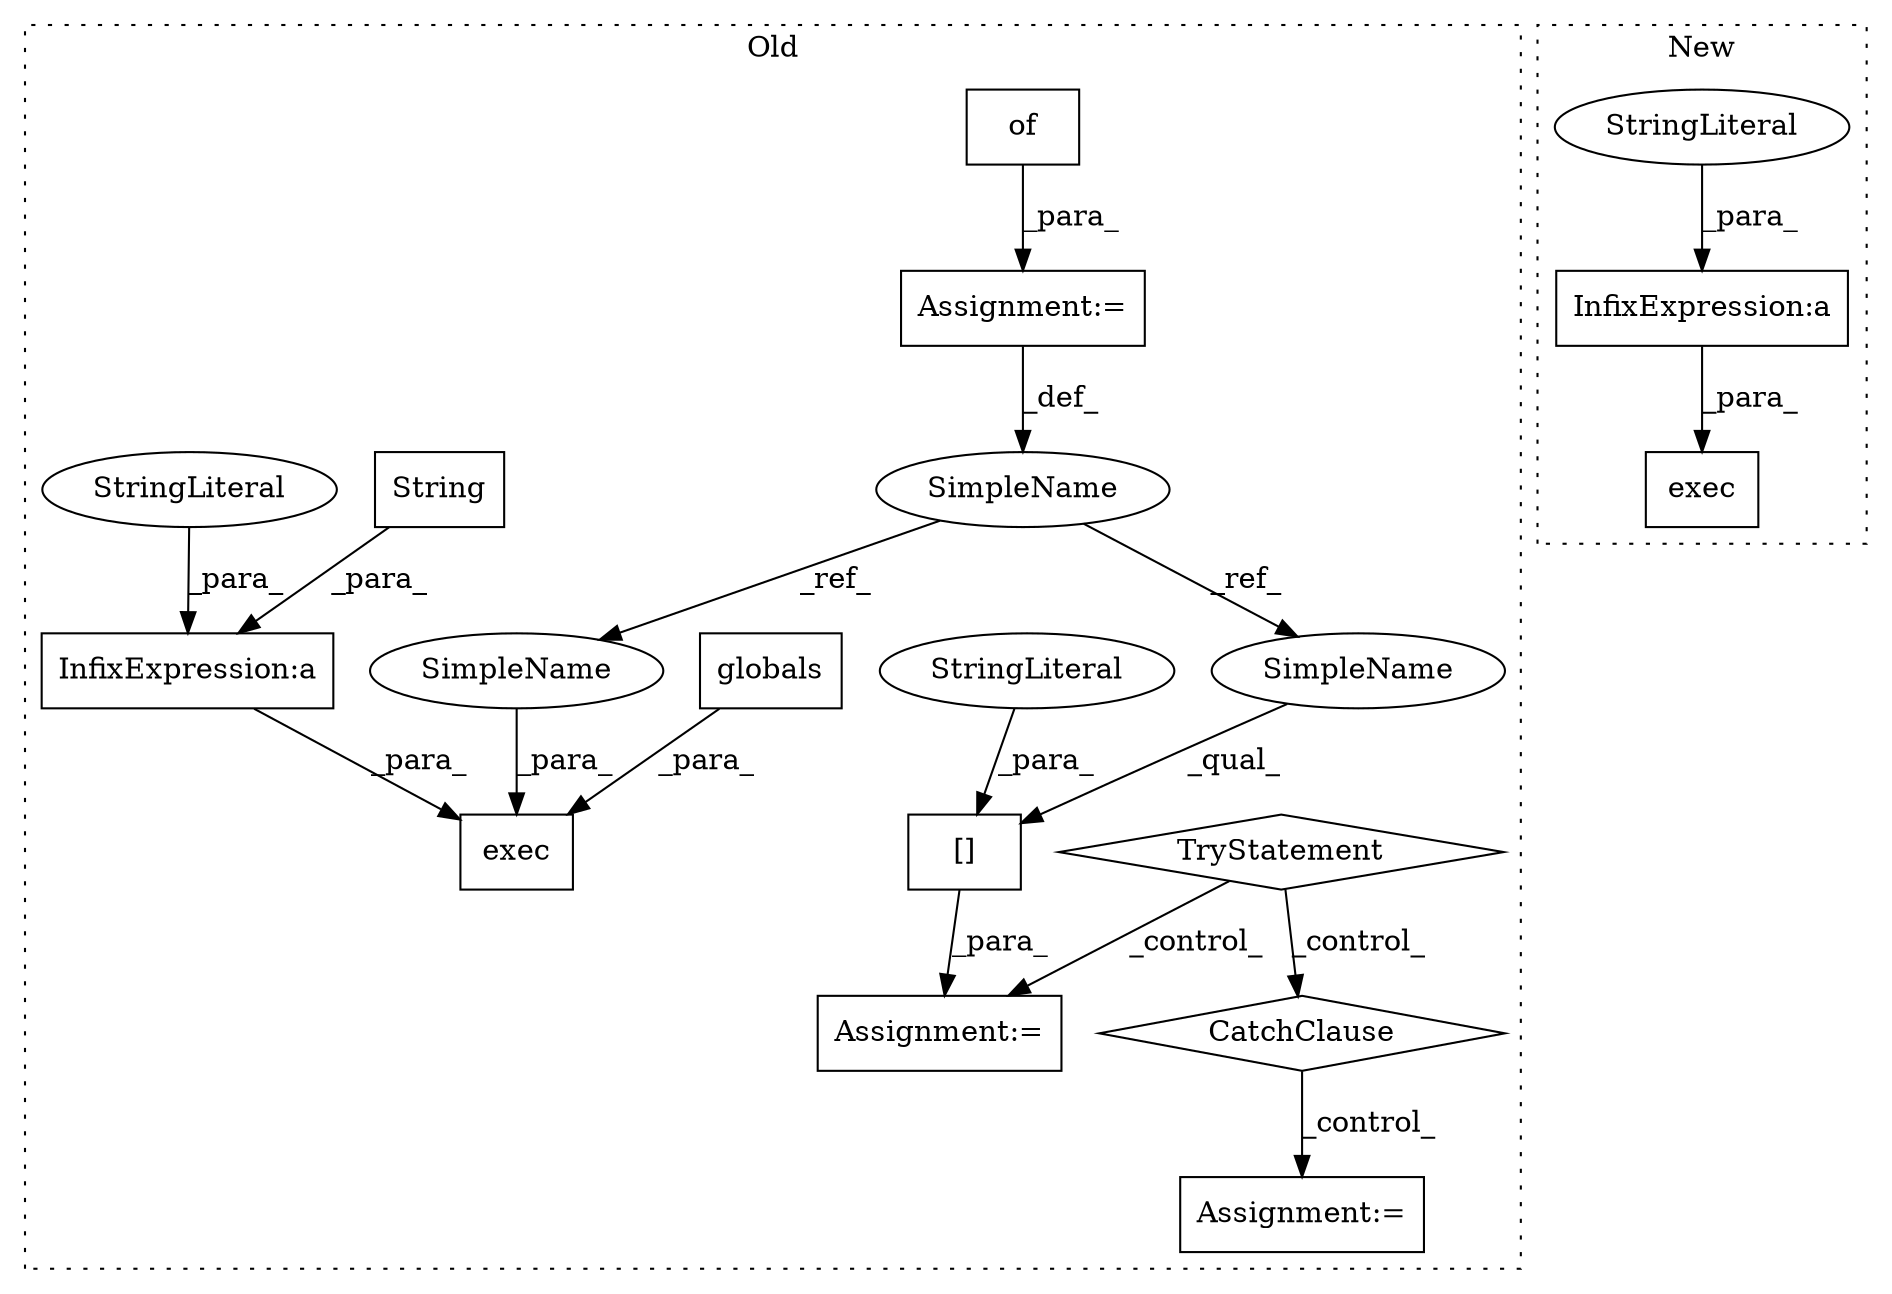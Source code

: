 digraph G {
subgraph cluster0 {
1 [label="exec" a="32" s="8693,8918" l="5,1" shape="box"];
3 [label="Assignment:=" a="7" s="8676" l="1" shape="box"];
4 [label="Assignment:=" a="7" s="8942" l="1" shape="box"];
6 [label="InfixExpression:a" a="27" s="8886" l="3" shape="box"];
7 [label="[]" a="2" s="8943,8948" l="2,1" shape="box"];
8 [label="TryStatement" a="54" s="8927" l="4" shape="diamond"];
9 [label="of" a="32" s="8681" l="4" shape="box"];
10 [label="globals" a="32" s="8907" l="9" shape="box"];
11 [label="SimpleName" a="42" s="8675" l="1" shape="ellipse"];
12 [label="String" a="32" s="8889,8905" l="7,1" shape="box"];
13 [label="CatchClause" a="12" s="8960,8993" l="13,2" shape="diamond"];
14 [label="StringLiteral" a="45" s="8945" l="3" shape="ellipse"];
15 [label="StringLiteral" a="45" s="8698" l="188" shape="ellipse"];
16 [label="Assignment:=" a="7" s="9006" l="1" shape="box"];
18 [label="SimpleName" a="42" s="8917" l="1" shape="ellipse"];
19 [label="SimpleName" a="42" s="8943" l="1" shape="ellipse"];
label = "Old";
style="dotted";
}
subgraph cluster1 {
2 [label="exec" a="32" s="3414,3619" l="5,1" shape="box"];
5 [label="InfixExpression:a" a="27" s="3607" l="3" shape="box"];
17 [label="StringLiteral" a="45" s="3419" l="188" shape="ellipse"];
label = "New";
style="dotted";
}
3 -> 11 [label="_def_"];
5 -> 2 [label="_para_"];
6 -> 1 [label="_para_"];
7 -> 4 [label="_para_"];
8 -> 4 [label="_control_"];
8 -> 13 [label="_control_"];
9 -> 3 [label="_para_"];
10 -> 1 [label="_para_"];
11 -> 18 [label="_ref_"];
11 -> 19 [label="_ref_"];
12 -> 6 [label="_para_"];
13 -> 16 [label="_control_"];
14 -> 7 [label="_para_"];
15 -> 6 [label="_para_"];
17 -> 5 [label="_para_"];
18 -> 1 [label="_para_"];
19 -> 7 [label="_qual_"];
}